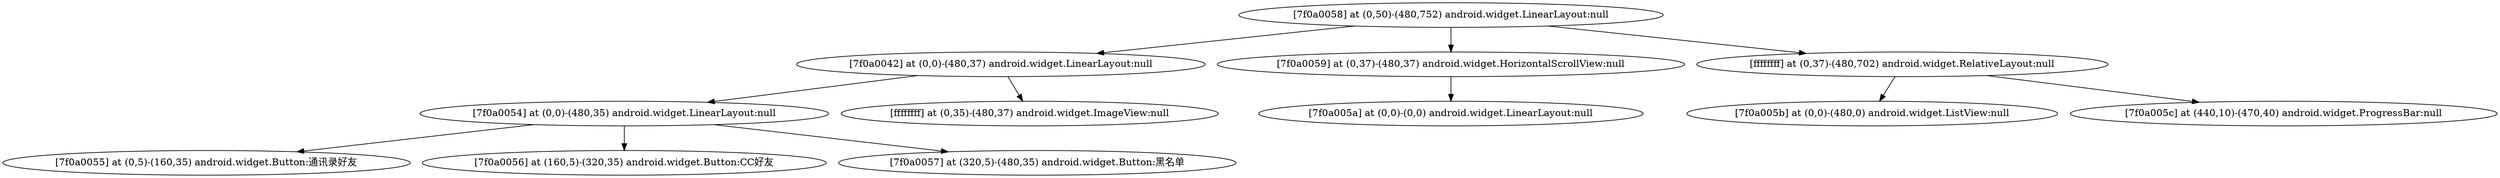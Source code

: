 strict digraph G {
  1 [ label="[7f0a0058] at (0,50)-(480,752) android.widget.LinearLayout:null" ];
  2 [ label="[7f0a0042] at (0,0)-(480,37) android.widget.LinearLayout:null" ];
  3 [ label="[7f0a0054] at (0,0)-(480,35) android.widget.LinearLayout:null" ];
  4 [ label="[7f0a0055] at (0,5)-(160,35) android.widget.Button:通讯录好友" ];
  5 [ label="[7f0a0056] at (160,5)-(320,35) android.widget.Button:CC好友" ];
  6 [ label="[7f0a0057] at (320,5)-(480,35) android.widget.Button:黑名单" ];
  7 [ label="[ffffffff] at (0,35)-(480,37) android.widget.ImageView:null" ];
  8 [ label="[7f0a0059] at (0,37)-(480,37) android.widget.HorizontalScrollView:null" ];
  9 [ label="[7f0a005a] at (0,0)-(0,0) android.widget.LinearLayout:null" ];
  10 [ label="[ffffffff] at (0,37)-(480,702) android.widget.RelativeLayout:null" ];
  11 [ label="[7f0a005b] at (0,0)-(480,0) android.widget.ListView:null" ];
  12 [ label="[7f0a005c] at (440,10)-(470,40) android.widget.ProgressBar:null" ];
  1 -> 2;
  2 -> 3;
  3 -> 4;
  3 -> 5;
  3 -> 6;
  2 -> 7;
  1 -> 8;
  8 -> 9;
  1 -> 10;
  10 -> 11;
  10 -> 12;
}
